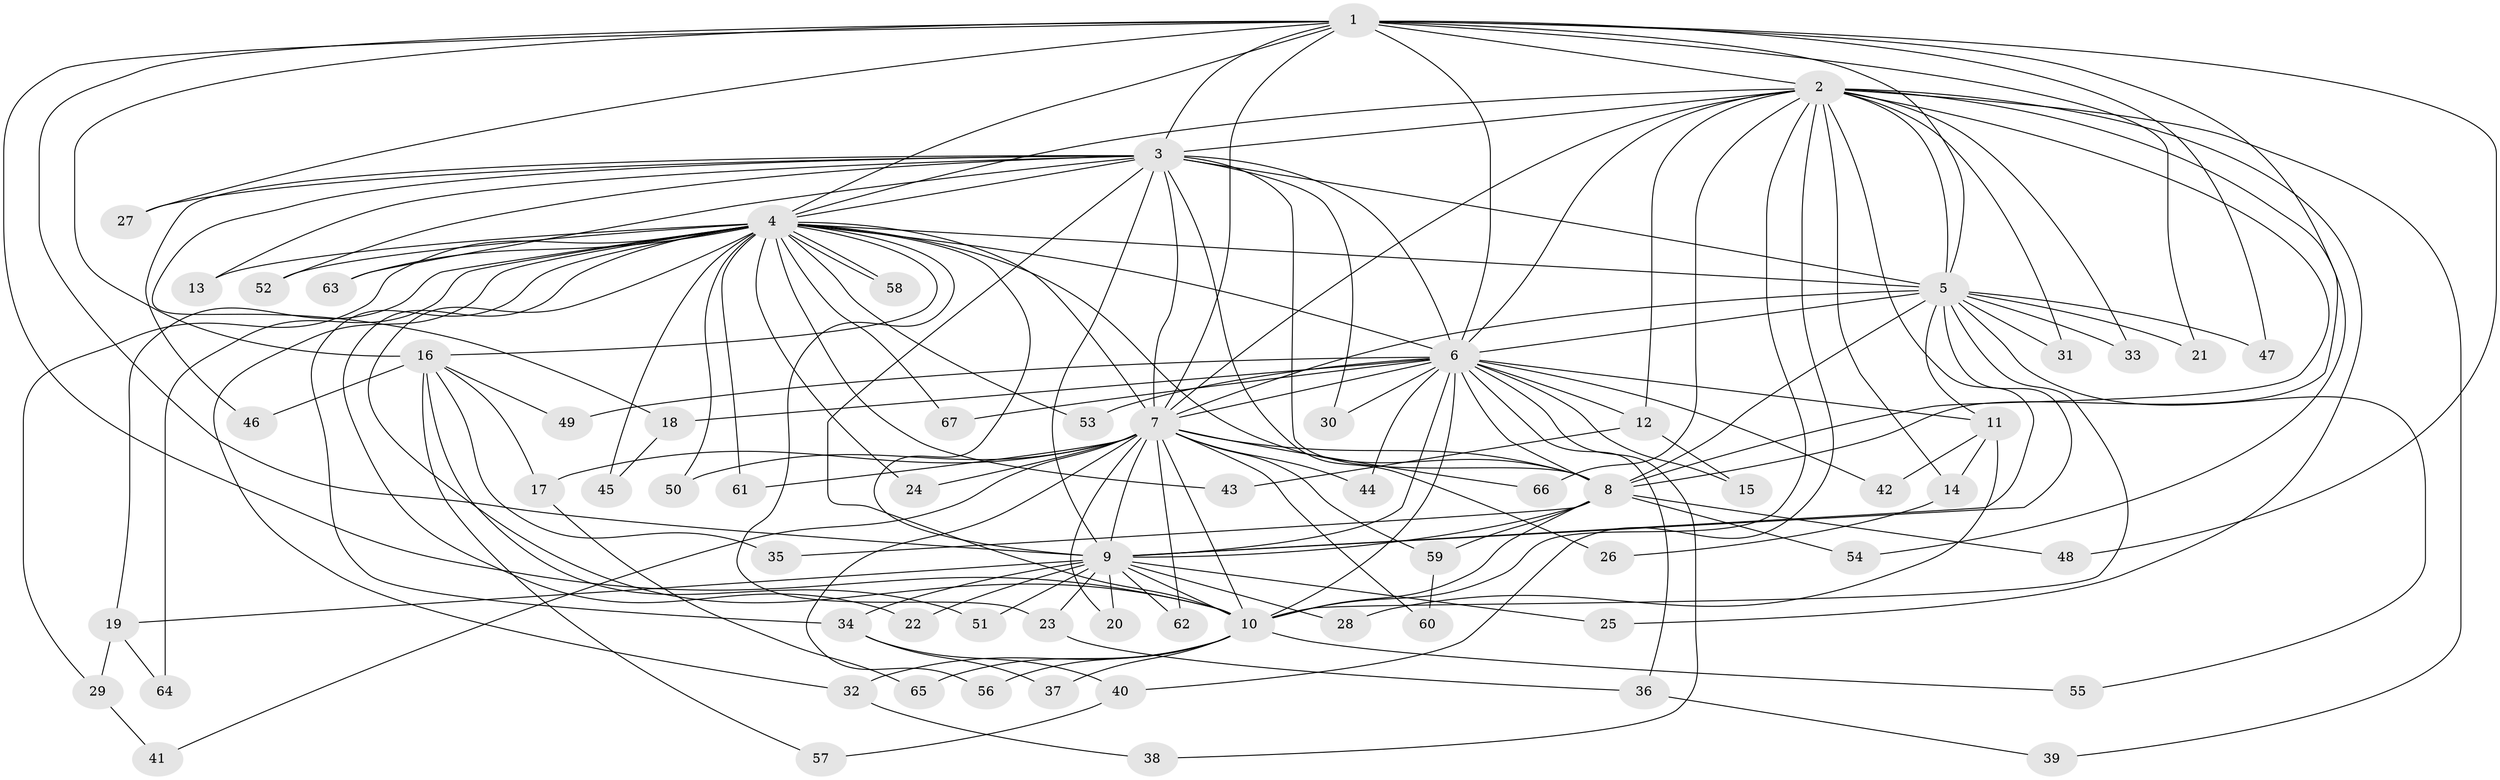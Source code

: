 // Generated by graph-tools (version 1.1) at 2025/45/03/09/25 04:45:46]
// undirected, 67 vertices, 159 edges
graph export_dot {
graph [start="1"]
  node [color=gray90,style=filled];
  1;
  2;
  3;
  4;
  5;
  6;
  7;
  8;
  9;
  10;
  11;
  12;
  13;
  14;
  15;
  16;
  17;
  18;
  19;
  20;
  21;
  22;
  23;
  24;
  25;
  26;
  27;
  28;
  29;
  30;
  31;
  32;
  33;
  34;
  35;
  36;
  37;
  38;
  39;
  40;
  41;
  42;
  43;
  44;
  45;
  46;
  47;
  48;
  49;
  50;
  51;
  52;
  53;
  54;
  55;
  56;
  57;
  58;
  59;
  60;
  61;
  62;
  63;
  64;
  65;
  66;
  67;
  1 -- 2;
  1 -- 3;
  1 -- 4;
  1 -- 5;
  1 -- 6;
  1 -- 7;
  1 -- 8;
  1 -- 9;
  1 -- 10;
  1 -- 16;
  1 -- 21;
  1 -- 27;
  1 -- 47;
  1 -- 48;
  2 -- 3;
  2 -- 4;
  2 -- 5;
  2 -- 6;
  2 -- 7;
  2 -- 8;
  2 -- 9;
  2 -- 10;
  2 -- 12;
  2 -- 14;
  2 -- 25;
  2 -- 31;
  2 -- 33;
  2 -- 39;
  2 -- 40;
  2 -- 54;
  2 -- 66;
  3 -- 4;
  3 -- 5;
  3 -- 6;
  3 -- 7;
  3 -- 8;
  3 -- 9;
  3 -- 10;
  3 -- 13;
  3 -- 18;
  3 -- 26;
  3 -- 27;
  3 -- 30;
  3 -- 46;
  3 -- 52;
  3 -- 63;
  4 -- 5;
  4 -- 6;
  4 -- 7;
  4 -- 8;
  4 -- 9;
  4 -- 10;
  4 -- 13;
  4 -- 16;
  4 -- 19;
  4 -- 22;
  4 -- 23;
  4 -- 24;
  4 -- 29;
  4 -- 32;
  4 -- 34;
  4 -- 43;
  4 -- 45;
  4 -- 50;
  4 -- 52;
  4 -- 53;
  4 -- 58;
  4 -- 58;
  4 -- 61;
  4 -- 63;
  4 -- 64;
  4 -- 67;
  5 -- 6;
  5 -- 7;
  5 -- 8;
  5 -- 9;
  5 -- 10;
  5 -- 11;
  5 -- 21;
  5 -- 31;
  5 -- 33;
  5 -- 47;
  5 -- 55;
  6 -- 7;
  6 -- 8;
  6 -- 9;
  6 -- 10;
  6 -- 11;
  6 -- 12;
  6 -- 15;
  6 -- 18;
  6 -- 30;
  6 -- 36;
  6 -- 38;
  6 -- 42;
  6 -- 44;
  6 -- 49;
  6 -- 53;
  6 -- 67;
  7 -- 8;
  7 -- 9;
  7 -- 10;
  7 -- 17;
  7 -- 20;
  7 -- 24;
  7 -- 41;
  7 -- 44;
  7 -- 50;
  7 -- 56;
  7 -- 59;
  7 -- 60;
  7 -- 61;
  7 -- 62;
  7 -- 66;
  8 -- 9;
  8 -- 10;
  8 -- 35;
  8 -- 48;
  8 -- 54;
  8 -- 59;
  9 -- 10;
  9 -- 19;
  9 -- 20;
  9 -- 22;
  9 -- 23;
  9 -- 25;
  9 -- 28;
  9 -- 34;
  9 -- 51;
  9 -- 62;
  10 -- 32;
  10 -- 37;
  10 -- 55;
  10 -- 56;
  10 -- 65;
  11 -- 14;
  11 -- 28;
  11 -- 42;
  12 -- 15;
  12 -- 43;
  14 -- 26;
  16 -- 17;
  16 -- 35;
  16 -- 46;
  16 -- 49;
  16 -- 51;
  16 -- 57;
  17 -- 65;
  18 -- 45;
  19 -- 29;
  19 -- 64;
  23 -- 36;
  29 -- 41;
  32 -- 38;
  34 -- 37;
  34 -- 40;
  36 -- 39;
  40 -- 57;
  59 -- 60;
}
